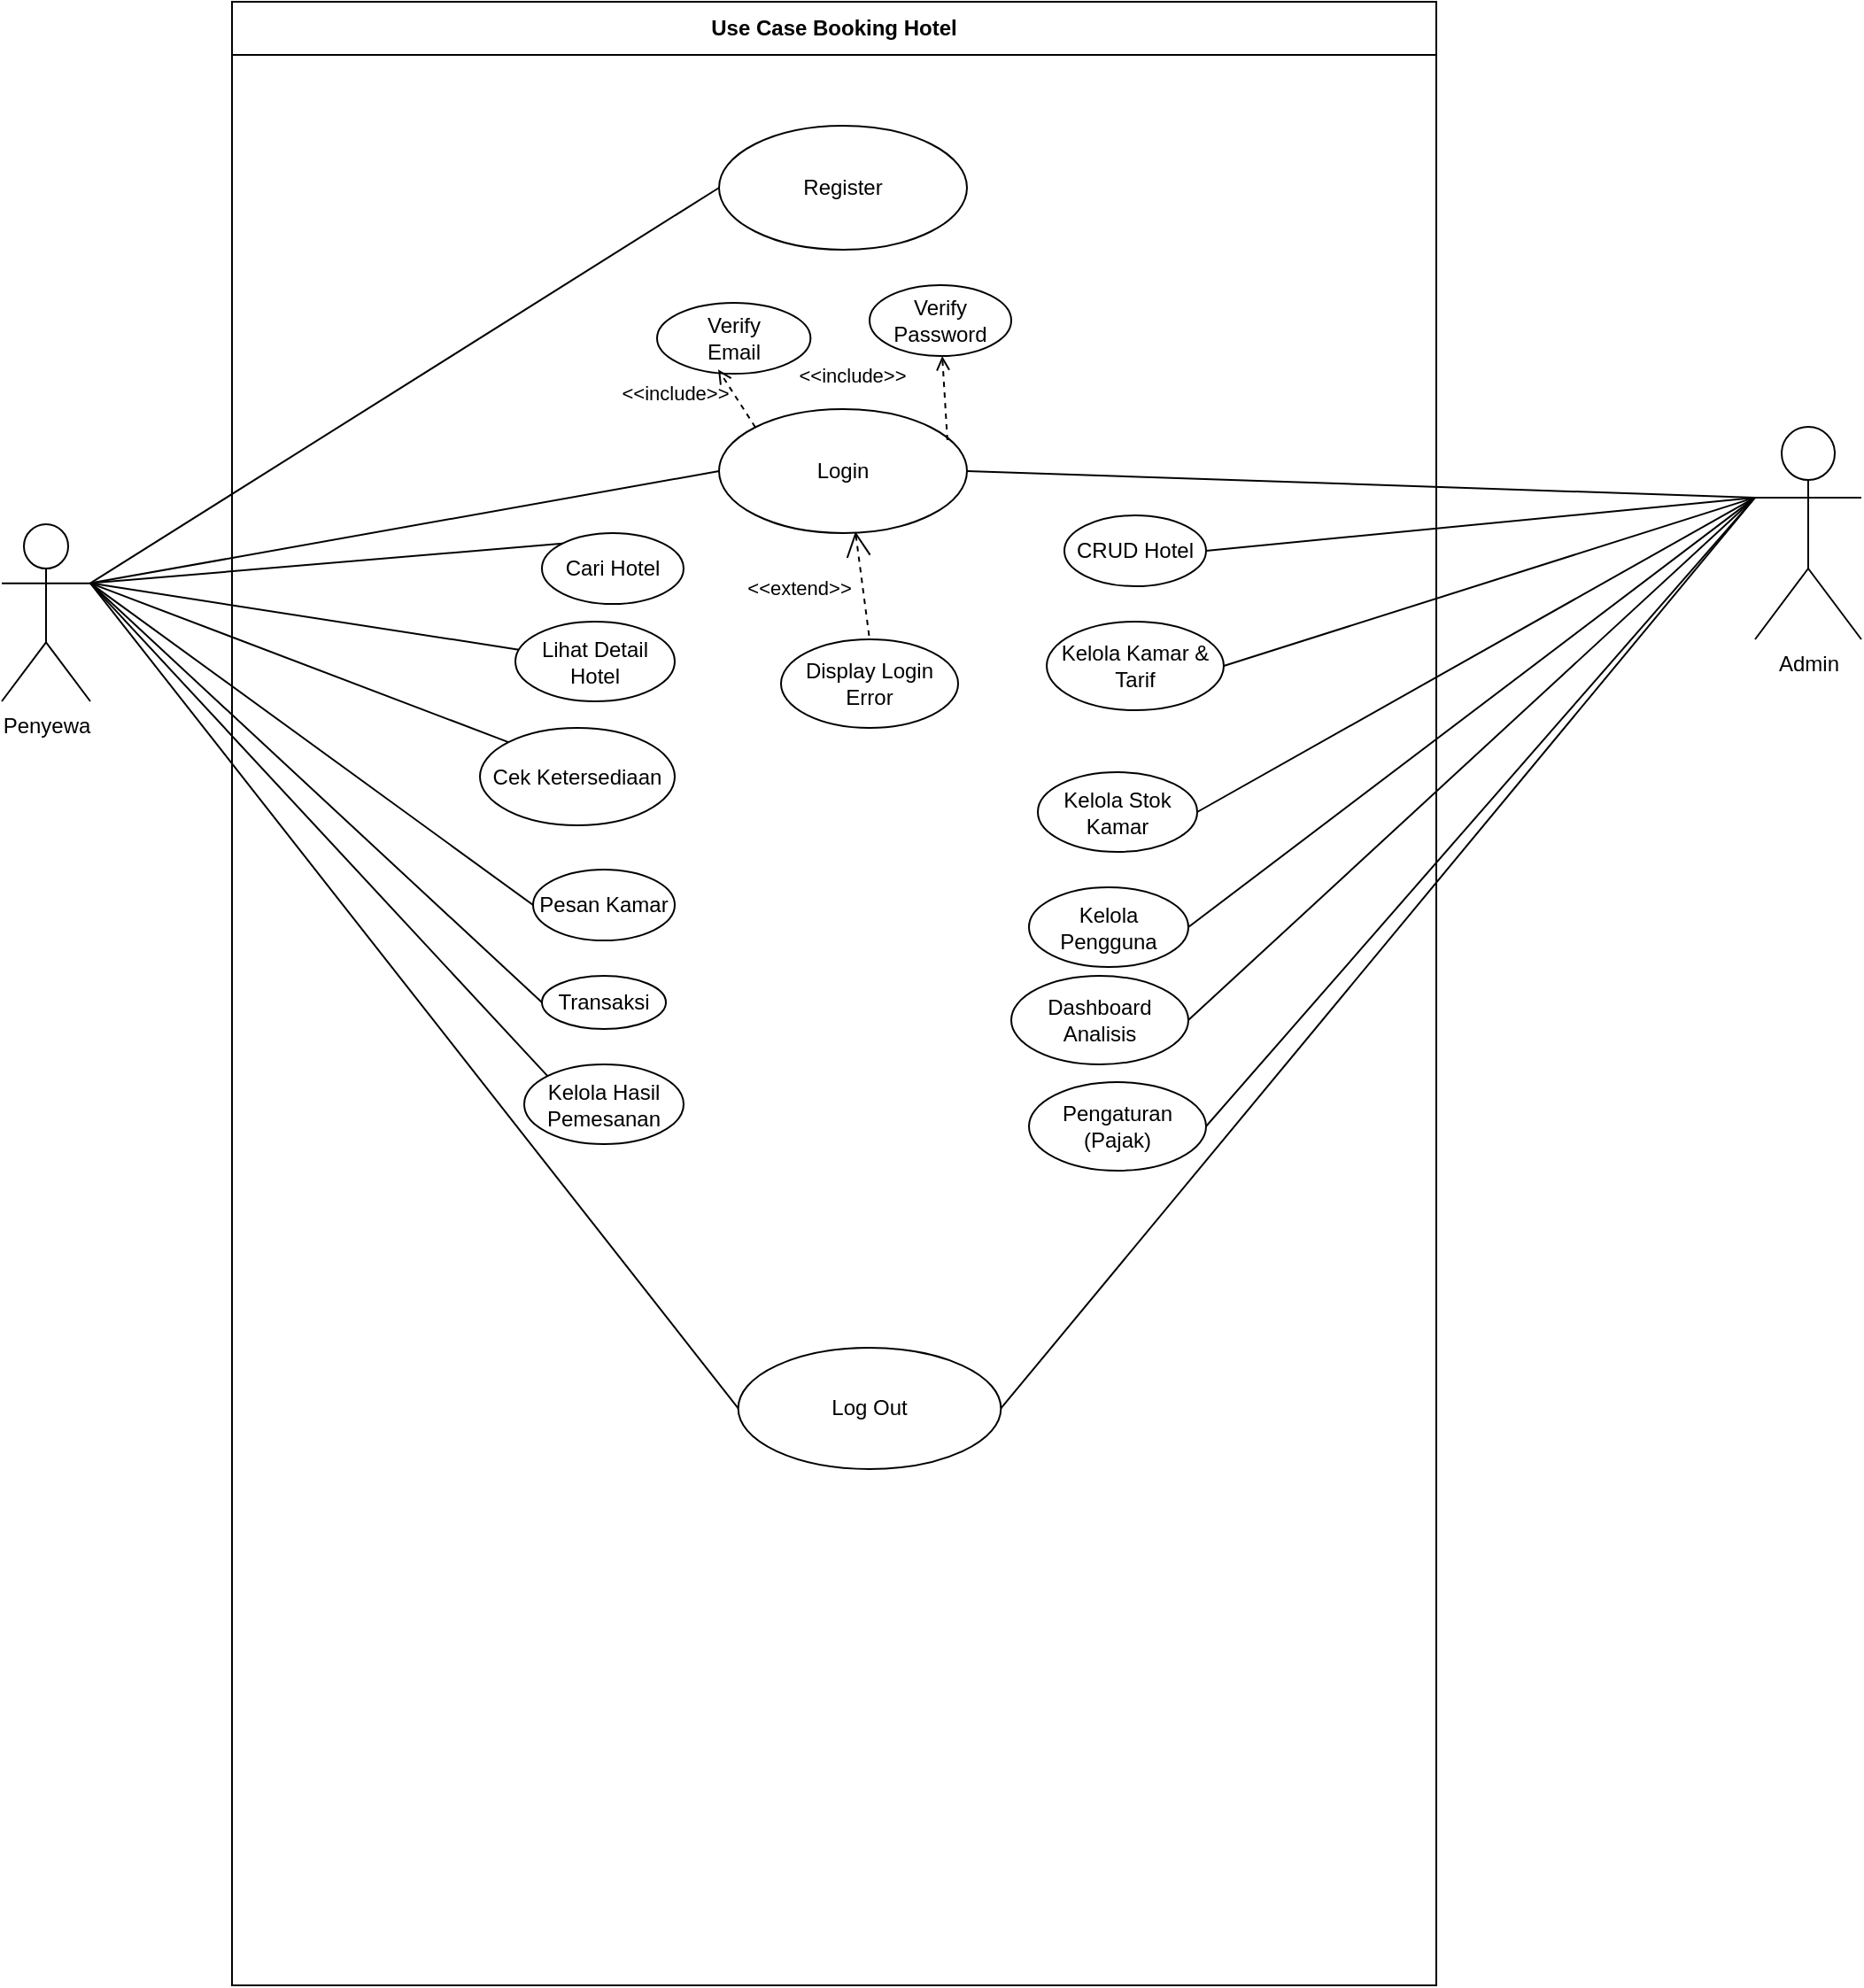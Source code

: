 <mxfile version="28.2.0">
  <diagram name="Page-1" id="-AM712-PlQCDiP8Xvcuz">
    <mxGraphModel dx="2316" dy="2289" grid="1" gridSize="10" guides="1" tooltips="1" connect="1" arrows="1" fold="1" page="1" pageScale="1" pageWidth="850" pageHeight="1100" math="0" shadow="0">
      <root>
        <mxCell id="0" />
        <mxCell id="1" parent="0" />
        <mxCell id="XxXgYTJorKXfUilTcsGX-2" value="Use Case Booking Hotel" style="swimlane;fontStyle=1;align=center;horizontal=1;startSize=30;collapsible=0;html=1;whiteSpace=wrap;" vertex="1" parent="1">
          <mxGeometry x="160" y="-200" width="680" height="1120" as="geometry" />
        </mxCell>
        <mxCell id="XxXgYTJorKXfUilTcsGX-6" value="Register" style="ellipse;whiteSpace=wrap;html=1;" vertex="1" parent="XxXgYTJorKXfUilTcsGX-2">
          <mxGeometry x="275" y="70" width="140" height="70" as="geometry" />
        </mxCell>
        <mxCell id="XxXgYTJorKXfUilTcsGX-7" value="Login" style="ellipse;whiteSpace=wrap;html=1;" vertex="1" parent="XxXgYTJorKXfUilTcsGX-2">
          <mxGeometry x="275" y="230" width="140" height="70" as="geometry" />
        </mxCell>
        <mxCell id="XxXgYTJorKXfUilTcsGX-8" value="Cari Hotel" style="ellipse;whiteSpace=wrap;html=1;" vertex="1" parent="XxXgYTJorKXfUilTcsGX-2">
          <mxGeometry x="175" y="300" width="80" height="40" as="geometry" />
        </mxCell>
        <mxCell id="XxXgYTJorKXfUilTcsGX-9" value="Lihat Detail Hotel" style="ellipse;whiteSpace=wrap;html=1;" vertex="1" parent="XxXgYTJorKXfUilTcsGX-2">
          <mxGeometry x="160" y="350" width="90" height="45" as="geometry" />
        </mxCell>
        <mxCell id="XxXgYTJorKXfUilTcsGX-10" value="Cek Ketersediaan" style="ellipse;whiteSpace=wrap;html=1;" vertex="1" parent="XxXgYTJorKXfUilTcsGX-2">
          <mxGeometry x="140" y="410" width="110" height="55" as="geometry" />
        </mxCell>
        <mxCell id="XxXgYTJorKXfUilTcsGX-11" value="Pesan Kamar" style="ellipse;whiteSpace=wrap;html=1;" vertex="1" parent="XxXgYTJorKXfUilTcsGX-2">
          <mxGeometry x="170" y="490" width="80" height="40" as="geometry" />
        </mxCell>
        <mxCell id="XxXgYTJorKXfUilTcsGX-12" value="Transaksi" style="ellipse;whiteSpace=wrap;html=1;" vertex="1" parent="XxXgYTJorKXfUilTcsGX-2">
          <mxGeometry x="175" y="550" width="70" height="30" as="geometry" />
        </mxCell>
        <mxCell id="XxXgYTJorKXfUilTcsGX-13" value="Kelola Hasil Pemesanan" style="ellipse;whiteSpace=wrap;html=1;" vertex="1" parent="XxXgYTJorKXfUilTcsGX-2">
          <mxGeometry x="165" y="600" width="90" height="45" as="geometry" />
        </mxCell>
        <mxCell id="XxXgYTJorKXfUilTcsGX-19" value="Verify&lt;div&gt;Password&lt;/div&gt;" style="ellipse;whiteSpace=wrap;html=1;" vertex="1" parent="XxXgYTJorKXfUilTcsGX-2">
          <mxGeometry x="360" y="160" width="80" height="40" as="geometry" />
        </mxCell>
        <mxCell id="XxXgYTJorKXfUilTcsGX-20" value="Verify&lt;div&gt;Email&lt;/div&gt;" style="ellipse;whiteSpace=wrap;html=1;" vertex="1" parent="XxXgYTJorKXfUilTcsGX-2">
          <mxGeometry x="240" y="170" width="86.67" height="40" as="geometry" />
        </mxCell>
        <mxCell id="XxXgYTJorKXfUilTcsGX-22" value="&amp;lt;&amp;lt;include&amp;gt;&amp;gt;" style="edgeStyle=none;html=1;endArrow=open;verticalAlign=bottom;dashed=1;labelBackgroundColor=none;rounded=0;exitX=0;exitY=0;exitDx=0;exitDy=0;entryX=0.398;entryY=0.941;entryDx=0;entryDy=0;entryPerimeter=0;" edge="1" parent="XxXgYTJorKXfUilTcsGX-2" source="XxXgYTJorKXfUilTcsGX-7" target="XxXgYTJorKXfUilTcsGX-20">
          <mxGeometry x="0.729" y="33" width="160" relative="1" as="geometry">
            <mxPoint x="255" y="190.0" as="sourcePoint" />
            <mxPoint x="415" y="190.0" as="targetPoint" />
            <mxPoint as="offset" />
          </mxGeometry>
        </mxCell>
        <mxCell id="XxXgYTJorKXfUilTcsGX-23" value="&amp;lt;&amp;lt;include&amp;gt;&amp;gt;" style="edgeStyle=none;html=1;endArrow=open;verticalAlign=bottom;dashed=1;labelBackgroundColor=none;rounded=0;exitX=0.921;exitY=0.25;exitDx=0;exitDy=0;exitPerimeter=0;" edge="1" parent="XxXgYTJorKXfUilTcsGX-2" source="XxXgYTJorKXfUilTcsGX-7" target="XxXgYTJorKXfUilTcsGX-19">
          <mxGeometry x="0.286" y="52" width="160" relative="1" as="geometry">
            <mxPoint x="490" y="210" as="sourcePoint" />
            <mxPoint x="650" y="210" as="targetPoint" />
            <mxPoint as="offset" />
          </mxGeometry>
        </mxCell>
        <mxCell id="XxXgYTJorKXfUilTcsGX-24" value="Display Login Error" style="ellipse;whiteSpace=wrap;html=1;" vertex="1" parent="XxXgYTJorKXfUilTcsGX-2">
          <mxGeometry x="310" y="360" width="100" height="50" as="geometry" />
        </mxCell>
        <mxCell id="XxXgYTJorKXfUilTcsGX-25" value="&amp;lt;&amp;lt;extend&amp;gt;&amp;gt;" style="edgeStyle=none;html=1;startArrow=open;endArrow=none;startSize=12;verticalAlign=bottom;dashed=1;labelBackgroundColor=none;rounded=0;entryX=0.5;entryY=0;entryDx=0;entryDy=0;exitX=0.55;exitY=0.988;exitDx=0;exitDy=0;exitPerimeter=0;" edge="1" parent="XxXgYTJorKXfUilTcsGX-2" source="XxXgYTJorKXfUilTcsGX-7" target="XxXgYTJorKXfUilTcsGX-24">
          <mxGeometry x="0.184" y="-37" width="160" relative="1" as="geometry">
            <mxPoint x="260" y="210" as="sourcePoint" />
            <mxPoint x="420" y="210" as="targetPoint" />
            <mxPoint as="offset" />
          </mxGeometry>
        </mxCell>
        <mxCell id="XxXgYTJorKXfUilTcsGX-38" value="CRUD Hotel" style="ellipse;whiteSpace=wrap;html=1;" vertex="1" parent="XxXgYTJorKXfUilTcsGX-2">
          <mxGeometry x="470" y="290" width="80" height="40" as="geometry" />
        </mxCell>
        <mxCell id="XxXgYTJorKXfUilTcsGX-39" value="Kelola Kamar &amp;amp; Tarif" style="ellipse;whiteSpace=wrap;html=1;" vertex="1" parent="XxXgYTJorKXfUilTcsGX-2">
          <mxGeometry x="460" y="350" width="100" height="50" as="geometry" />
        </mxCell>
        <mxCell id="XxXgYTJorKXfUilTcsGX-40" value="Kelola Stok Kamar" style="ellipse;whiteSpace=wrap;html=1;" vertex="1" parent="XxXgYTJorKXfUilTcsGX-2">
          <mxGeometry x="455" y="435" width="90" height="45" as="geometry" />
        </mxCell>
        <mxCell id="XxXgYTJorKXfUilTcsGX-41" value="Kelola Pengguna" style="ellipse;whiteSpace=wrap;html=1;" vertex="1" parent="XxXgYTJorKXfUilTcsGX-2">
          <mxGeometry x="450" y="500" width="90" height="45" as="geometry" />
        </mxCell>
        <mxCell id="XxXgYTJorKXfUilTcsGX-42" value="Dashboard Analisis" style="ellipse;whiteSpace=wrap;html=1;" vertex="1" parent="XxXgYTJorKXfUilTcsGX-2">
          <mxGeometry x="440" y="550" width="100" height="50" as="geometry" />
        </mxCell>
        <mxCell id="XxXgYTJorKXfUilTcsGX-43" value="Pengaturan (Pajak)" style="ellipse;whiteSpace=wrap;html=1;" vertex="1" parent="XxXgYTJorKXfUilTcsGX-2">
          <mxGeometry x="450" y="610" width="100" height="50" as="geometry" />
        </mxCell>
        <mxCell id="XxXgYTJorKXfUilTcsGX-50" value="Log Out" style="ellipse;whiteSpace=wrap;html=1;" vertex="1" parent="XxXgYTJorKXfUilTcsGX-2">
          <mxGeometry x="285.83" y="760" width="148.34" height="68.46" as="geometry" />
        </mxCell>
        <mxCell id="XxXgYTJorKXfUilTcsGX-17" style="rounded=0;orthogonalLoop=1;jettySize=auto;html=1;exitX=1;exitY=0.333;exitDx=0;exitDy=0;exitPerimeter=0;entryX=0;entryY=0.5;entryDx=0;entryDy=0;endArrow=none;endFill=0;" edge="1" parent="1" source="XxXgYTJorKXfUilTcsGX-5" target="XxXgYTJorKXfUilTcsGX-6">
          <mxGeometry relative="1" as="geometry" />
        </mxCell>
        <mxCell id="XxXgYTJorKXfUilTcsGX-18" style="rounded=0;orthogonalLoop=1;jettySize=auto;html=1;exitX=1;exitY=0.333;exitDx=0;exitDy=0;exitPerimeter=0;entryX=0;entryY=0.5;entryDx=0;entryDy=0;endArrow=none;endFill=0;" edge="1" parent="1" source="XxXgYTJorKXfUilTcsGX-5" target="XxXgYTJorKXfUilTcsGX-7">
          <mxGeometry relative="1" as="geometry" />
        </mxCell>
        <mxCell id="XxXgYTJorKXfUilTcsGX-30" style="rounded=0;orthogonalLoop=1;jettySize=auto;html=1;exitX=1;exitY=0.333;exitDx=0;exitDy=0;exitPerimeter=0;entryX=0;entryY=0;entryDx=0;entryDy=0;endArrow=none;endFill=0;" edge="1" parent="1" source="XxXgYTJorKXfUilTcsGX-5" target="XxXgYTJorKXfUilTcsGX-8">
          <mxGeometry relative="1" as="geometry" />
        </mxCell>
        <mxCell id="XxXgYTJorKXfUilTcsGX-31" style="rounded=0;orthogonalLoop=1;jettySize=auto;html=1;exitX=1;exitY=0.333;exitDx=0;exitDy=0;exitPerimeter=0;endArrow=none;endFill=0;" edge="1" parent="1" source="XxXgYTJorKXfUilTcsGX-5" target="XxXgYTJorKXfUilTcsGX-9">
          <mxGeometry relative="1" as="geometry" />
        </mxCell>
        <mxCell id="XxXgYTJorKXfUilTcsGX-32" style="rounded=0;orthogonalLoop=1;jettySize=auto;html=1;exitX=1;exitY=0.333;exitDx=0;exitDy=0;exitPerimeter=0;entryX=0;entryY=0;entryDx=0;entryDy=0;endArrow=none;endFill=0;" edge="1" parent="1" source="XxXgYTJorKXfUilTcsGX-5" target="XxXgYTJorKXfUilTcsGX-10">
          <mxGeometry relative="1" as="geometry" />
        </mxCell>
        <mxCell id="XxXgYTJorKXfUilTcsGX-33" style="rounded=0;orthogonalLoop=1;jettySize=auto;html=1;exitX=1;exitY=0.333;exitDx=0;exitDy=0;exitPerimeter=0;entryX=0;entryY=0.5;entryDx=0;entryDy=0;endArrow=none;endFill=0;" edge="1" parent="1" source="XxXgYTJorKXfUilTcsGX-5" target="XxXgYTJorKXfUilTcsGX-11">
          <mxGeometry relative="1" as="geometry" />
        </mxCell>
        <mxCell id="XxXgYTJorKXfUilTcsGX-34" style="rounded=0;orthogonalLoop=1;jettySize=auto;html=1;exitX=1;exitY=0.333;exitDx=0;exitDy=0;exitPerimeter=0;entryX=0;entryY=0.5;entryDx=0;entryDy=0;endArrow=none;endFill=0;" edge="1" parent="1" source="XxXgYTJorKXfUilTcsGX-5" target="XxXgYTJorKXfUilTcsGX-12">
          <mxGeometry relative="1" as="geometry" />
        </mxCell>
        <mxCell id="XxXgYTJorKXfUilTcsGX-35" style="rounded=0;orthogonalLoop=1;jettySize=auto;html=1;exitX=1;exitY=0.333;exitDx=0;exitDy=0;exitPerimeter=0;entryX=0;entryY=0;entryDx=0;entryDy=0;endArrow=none;endFill=0;" edge="1" parent="1" source="XxXgYTJorKXfUilTcsGX-5" target="XxXgYTJorKXfUilTcsGX-13">
          <mxGeometry relative="1" as="geometry" />
        </mxCell>
        <mxCell id="XxXgYTJorKXfUilTcsGX-51" style="rounded=0;orthogonalLoop=1;jettySize=auto;html=1;exitX=1;exitY=0.333;exitDx=0;exitDy=0;exitPerimeter=0;entryX=0;entryY=0.5;entryDx=0;entryDy=0;endArrow=none;endFill=0;" edge="1" parent="1" source="XxXgYTJorKXfUilTcsGX-5" target="XxXgYTJorKXfUilTcsGX-50">
          <mxGeometry relative="1" as="geometry" />
        </mxCell>
        <mxCell id="XxXgYTJorKXfUilTcsGX-5" value="Penyewa" style="shape=umlActor;html=1;verticalLabelPosition=bottom;verticalAlign=top;align=center;" vertex="1" parent="1">
          <mxGeometry x="30" y="95" width="50" height="100" as="geometry" />
        </mxCell>
        <mxCell id="XxXgYTJorKXfUilTcsGX-36" style="rounded=0;orthogonalLoop=1;jettySize=auto;html=1;exitX=0;exitY=0.333;exitDx=0;exitDy=0;exitPerimeter=0;entryX=1;entryY=0.5;entryDx=0;entryDy=0;endArrow=none;endFill=0;" edge="1" parent="1" source="XxXgYTJorKXfUilTcsGX-14" target="XxXgYTJorKXfUilTcsGX-7">
          <mxGeometry relative="1" as="geometry" />
        </mxCell>
        <mxCell id="XxXgYTJorKXfUilTcsGX-44" style="rounded=0;orthogonalLoop=1;jettySize=auto;html=1;exitX=0;exitY=0.333;exitDx=0;exitDy=0;exitPerimeter=0;entryX=1;entryY=0.5;entryDx=0;entryDy=0;endArrow=none;endFill=0;" edge="1" parent="1" source="XxXgYTJorKXfUilTcsGX-14" target="XxXgYTJorKXfUilTcsGX-38">
          <mxGeometry relative="1" as="geometry" />
        </mxCell>
        <mxCell id="XxXgYTJorKXfUilTcsGX-45" style="rounded=0;orthogonalLoop=1;jettySize=auto;html=1;exitX=0;exitY=0.333;exitDx=0;exitDy=0;exitPerimeter=0;entryX=1;entryY=0.5;entryDx=0;entryDy=0;endArrow=none;endFill=0;" edge="1" parent="1" source="XxXgYTJorKXfUilTcsGX-14" target="XxXgYTJorKXfUilTcsGX-39">
          <mxGeometry relative="1" as="geometry" />
        </mxCell>
        <mxCell id="XxXgYTJorKXfUilTcsGX-46" style="rounded=0;orthogonalLoop=1;jettySize=auto;html=1;exitX=0;exitY=0.333;exitDx=0;exitDy=0;exitPerimeter=0;entryX=1;entryY=0.5;entryDx=0;entryDy=0;endArrow=none;endFill=0;" edge="1" parent="1" source="XxXgYTJorKXfUilTcsGX-14" target="XxXgYTJorKXfUilTcsGX-40">
          <mxGeometry relative="1" as="geometry" />
        </mxCell>
        <mxCell id="XxXgYTJorKXfUilTcsGX-47" style="rounded=0;orthogonalLoop=1;jettySize=auto;html=1;exitX=0;exitY=0.333;exitDx=0;exitDy=0;exitPerimeter=0;entryX=1;entryY=0.5;entryDx=0;entryDy=0;endArrow=none;endFill=0;" edge="1" parent="1" source="XxXgYTJorKXfUilTcsGX-14" target="XxXgYTJorKXfUilTcsGX-41">
          <mxGeometry relative="1" as="geometry" />
        </mxCell>
        <mxCell id="XxXgYTJorKXfUilTcsGX-48" style="rounded=0;orthogonalLoop=1;jettySize=auto;html=1;exitX=0;exitY=0.333;exitDx=0;exitDy=0;exitPerimeter=0;entryX=1;entryY=0.5;entryDx=0;entryDy=0;endArrow=none;endFill=0;" edge="1" parent="1" source="XxXgYTJorKXfUilTcsGX-14" target="XxXgYTJorKXfUilTcsGX-42">
          <mxGeometry relative="1" as="geometry" />
        </mxCell>
        <mxCell id="XxXgYTJorKXfUilTcsGX-49" style="rounded=0;orthogonalLoop=1;jettySize=auto;html=1;exitX=0;exitY=0.333;exitDx=0;exitDy=0;exitPerimeter=0;entryX=1;entryY=0.5;entryDx=0;entryDy=0;endArrow=none;endFill=0;" edge="1" parent="1" source="XxXgYTJorKXfUilTcsGX-14" target="XxXgYTJorKXfUilTcsGX-43">
          <mxGeometry relative="1" as="geometry" />
        </mxCell>
        <mxCell id="XxXgYTJorKXfUilTcsGX-52" style="rounded=0;orthogonalLoop=1;jettySize=auto;html=1;exitX=0;exitY=0.333;exitDx=0;exitDy=0;exitPerimeter=0;entryX=1;entryY=0.5;entryDx=0;entryDy=0;endArrow=none;endFill=0;" edge="1" parent="1" source="XxXgYTJorKXfUilTcsGX-14" target="XxXgYTJorKXfUilTcsGX-50">
          <mxGeometry relative="1" as="geometry" />
        </mxCell>
        <mxCell id="XxXgYTJorKXfUilTcsGX-14" value="Admin" style="shape=umlActor;html=1;verticalLabelPosition=bottom;verticalAlign=top;align=center;" vertex="1" parent="1">
          <mxGeometry x="1020" y="40" width="60" height="120" as="geometry" />
        </mxCell>
      </root>
    </mxGraphModel>
  </diagram>
</mxfile>
